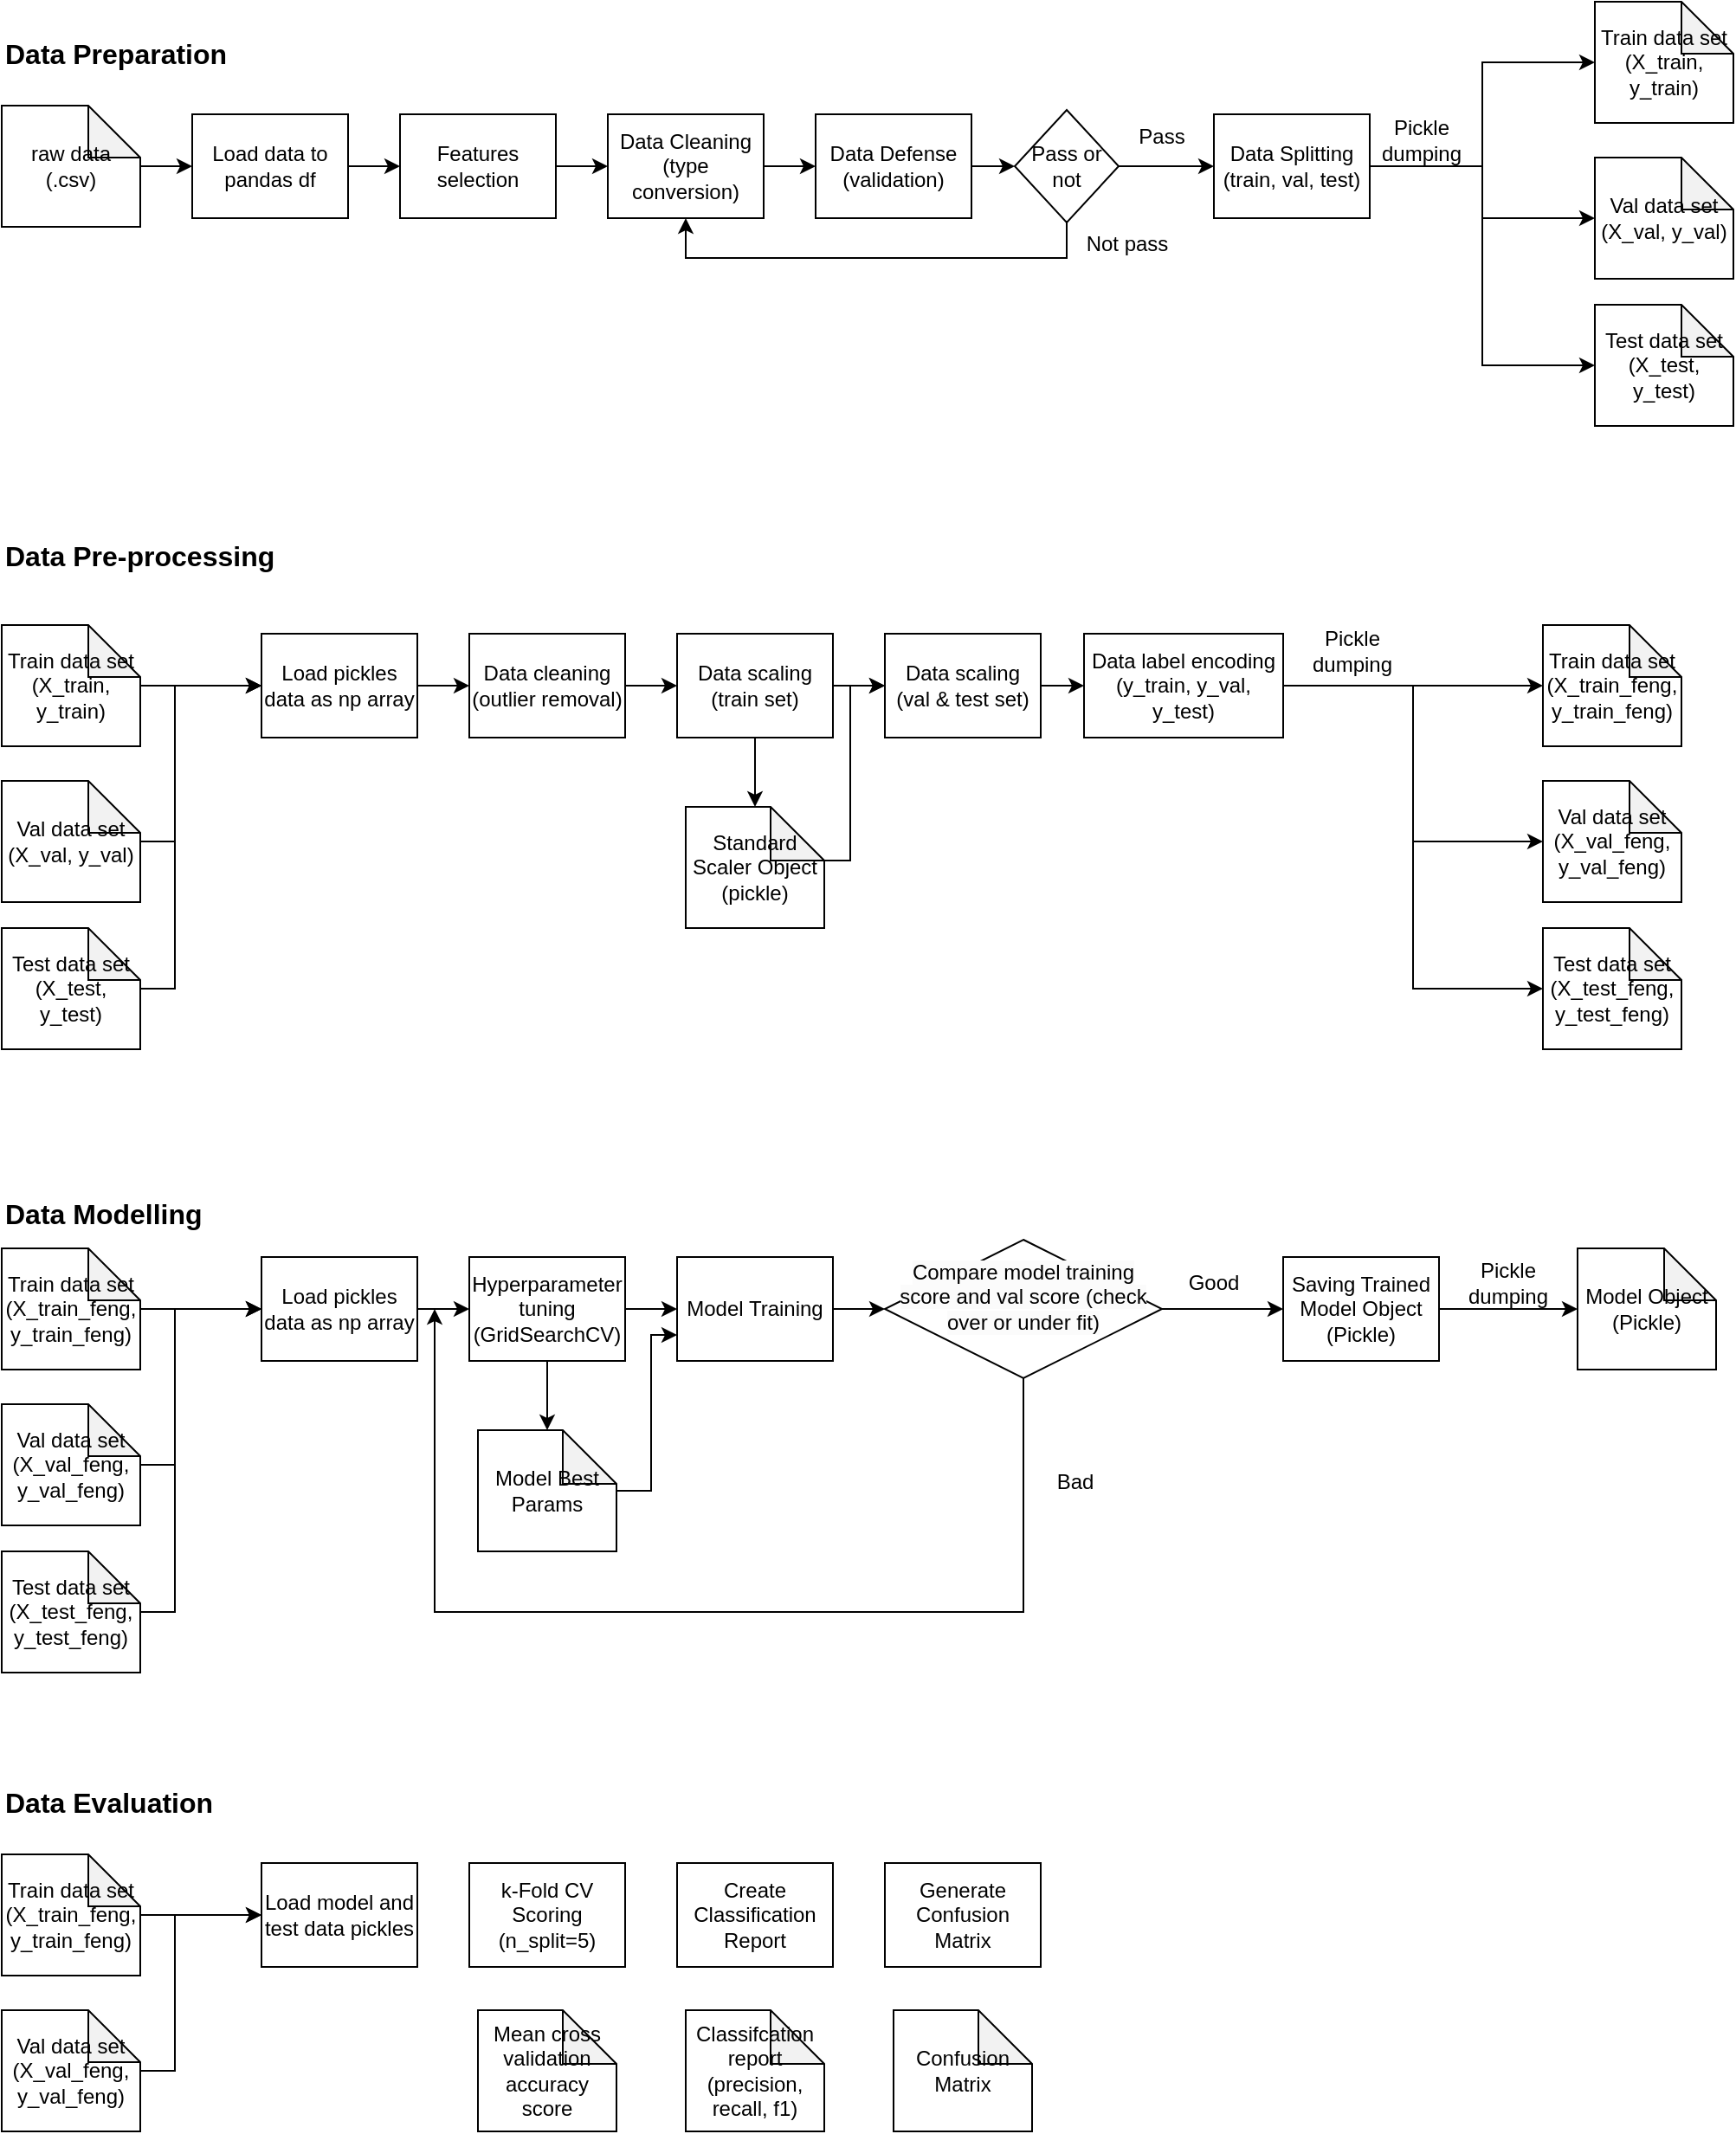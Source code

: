 <mxfile version="21.1.2" type="device">
  <diagram name="Page-1" id="5szokbVwhLIGnRON277v">
    <mxGraphModel dx="780" dy="496" grid="1" gridSize="10" guides="1" tooltips="1" connect="1" arrows="1" fold="1" page="1" pageScale="1" pageWidth="850" pageHeight="1100" math="0" shadow="0">
      <root>
        <mxCell id="0" />
        <mxCell id="1" parent="0" />
        <mxCell id="FIEwbnnkpm_DA1PKMncd-22" style="edgeStyle=orthogonalEdgeStyle;rounded=0;orthogonalLoop=1;jettySize=auto;html=1;entryX=0;entryY=0.5;entryDx=0;entryDy=0;" parent="1" source="FIEwbnnkpm_DA1PKMncd-1" target="FIEwbnnkpm_DA1PKMncd-10" edge="1">
          <mxGeometry relative="1" as="geometry" />
        </mxCell>
        <mxCell id="FIEwbnnkpm_DA1PKMncd-1" value="Load data to pandas df" style="rounded=0;whiteSpace=wrap;html=1;" parent="1" vertex="1">
          <mxGeometry x="150" y="125" width="90" height="60" as="geometry" />
        </mxCell>
        <mxCell id="FIEwbnnkpm_DA1PKMncd-2" value="Data Preparation" style="text;html=1;strokeColor=none;fillColor=none;align=left;verticalAlign=middle;whiteSpace=wrap;rounded=0;fontStyle=1;fontSize=16;" parent="1" vertex="1">
          <mxGeometry x="40" y="80" width="140" height="20" as="geometry" />
        </mxCell>
        <mxCell id="FIEwbnnkpm_DA1PKMncd-3" value="Data Pre-processing" style="text;html=1;strokeColor=none;fillColor=none;align=left;verticalAlign=middle;whiteSpace=wrap;rounded=0;fontStyle=1;fontSize=16;" parent="1" vertex="1">
          <mxGeometry x="40" y="370" width="170" height="20" as="geometry" />
        </mxCell>
        <mxCell id="FIEwbnnkpm_DA1PKMncd-4" value="Data Modelling" style="text;html=1;strokeColor=none;fillColor=none;align=left;verticalAlign=middle;whiteSpace=wrap;rounded=0;fontStyle=1;fontSize=16;" parent="1" vertex="1">
          <mxGeometry x="40" y="750" width="170" height="20" as="geometry" />
        </mxCell>
        <mxCell id="FIEwbnnkpm_DA1PKMncd-5" value="Data Evaluation" style="text;html=1;strokeColor=none;fillColor=none;align=left;verticalAlign=middle;whiteSpace=wrap;rounded=0;fontStyle=1;fontSize=16;" parent="1" vertex="1">
          <mxGeometry x="40" y="1090" width="170" height="20" as="geometry" />
        </mxCell>
        <mxCell id="FIEwbnnkpm_DA1PKMncd-6" style="edgeStyle=orthogonalEdgeStyle;rounded=0;orthogonalLoop=1;jettySize=auto;html=1;exitX=0.5;exitY=1;exitDx=0;exitDy=0;" parent="1" source="FIEwbnnkpm_DA1PKMncd-1" target="FIEwbnnkpm_DA1PKMncd-1" edge="1">
          <mxGeometry relative="1" as="geometry" />
        </mxCell>
        <mxCell id="FIEwbnnkpm_DA1PKMncd-8" style="edgeStyle=orthogonalEdgeStyle;rounded=0;orthogonalLoop=1;jettySize=auto;html=1;entryX=0;entryY=0.5;entryDx=0;entryDy=0;" parent="1" source="FIEwbnnkpm_DA1PKMncd-7" target="FIEwbnnkpm_DA1PKMncd-1" edge="1">
          <mxGeometry relative="1" as="geometry" />
        </mxCell>
        <mxCell id="FIEwbnnkpm_DA1PKMncd-7" value="raw data (.csv)" style="shape=note;whiteSpace=wrap;html=1;backgroundOutline=1;darkOpacity=0.05;" parent="1" vertex="1">
          <mxGeometry x="40" y="120" width="80" height="70" as="geometry" />
        </mxCell>
        <mxCell id="FIEwbnnkpm_DA1PKMncd-9" style="edgeStyle=orthogonalEdgeStyle;rounded=0;orthogonalLoop=1;jettySize=auto;html=1;exitX=0.5;exitY=1;exitDx=0;exitDy=0;" parent="1" source="FIEwbnnkpm_DA1PKMncd-1" target="FIEwbnnkpm_DA1PKMncd-1" edge="1">
          <mxGeometry relative="1" as="geometry" />
        </mxCell>
        <mxCell id="FIEwbnnkpm_DA1PKMncd-23" style="edgeStyle=orthogonalEdgeStyle;rounded=0;orthogonalLoop=1;jettySize=auto;html=1;entryX=0;entryY=0.5;entryDx=0;entryDy=0;" parent="1" source="FIEwbnnkpm_DA1PKMncd-10" target="FIEwbnnkpm_DA1PKMncd-21" edge="1">
          <mxGeometry relative="1" as="geometry" />
        </mxCell>
        <mxCell id="FIEwbnnkpm_DA1PKMncd-10" value="Features selection" style="rounded=0;whiteSpace=wrap;html=1;" parent="1" vertex="1">
          <mxGeometry x="270" y="125" width="90" height="60" as="geometry" />
        </mxCell>
        <mxCell id="FIEwbnnkpm_DA1PKMncd-25" style="edgeStyle=orthogonalEdgeStyle;rounded=0;orthogonalLoop=1;jettySize=auto;html=1;entryX=0;entryY=0.5;entryDx=0;entryDy=0;" parent="1" source="FIEwbnnkpm_DA1PKMncd-11" target="FIEwbnnkpm_DA1PKMncd-20" edge="1">
          <mxGeometry relative="1" as="geometry" />
        </mxCell>
        <mxCell id="FIEwbnnkpm_DA1PKMncd-11" value="Data Defense (validation)" style="rounded=0;whiteSpace=wrap;html=1;" parent="1" vertex="1">
          <mxGeometry x="510" y="125" width="90" height="60" as="geometry" />
        </mxCell>
        <mxCell id="FIEwbnnkpm_DA1PKMncd-17" style="edgeStyle=orthogonalEdgeStyle;rounded=0;orthogonalLoop=1;jettySize=auto;html=1;exitX=1;exitY=0.5;exitDx=0;exitDy=0;entryX=0;entryY=0.5;entryDx=0;entryDy=0;entryPerimeter=0;" parent="1" source="FIEwbnnkpm_DA1PKMncd-12" target="FIEwbnnkpm_DA1PKMncd-13" edge="1">
          <mxGeometry relative="1" as="geometry" />
        </mxCell>
        <mxCell id="FIEwbnnkpm_DA1PKMncd-18" style="edgeStyle=orthogonalEdgeStyle;rounded=0;orthogonalLoop=1;jettySize=auto;html=1;exitX=1;exitY=0.5;exitDx=0;exitDy=0;entryX=0;entryY=0.5;entryDx=0;entryDy=0;entryPerimeter=0;" parent="1" source="FIEwbnnkpm_DA1PKMncd-12" target="FIEwbnnkpm_DA1PKMncd-15" edge="1">
          <mxGeometry relative="1" as="geometry" />
        </mxCell>
        <mxCell id="FIEwbnnkpm_DA1PKMncd-19" style="edgeStyle=orthogonalEdgeStyle;rounded=0;orthogonalLoop=1;jettySize=auto;html=1;exitX=1;exitY=0.5;exitDx=0;exitDy=0;entryX=0;entryY=0.5;entryDx=0;entryDy=0;entryPerimeter=0;" parent="1" source="FIEwbnnkpm_DA1PKMncd-12" target="FIEwbnnkpm_DA1PKMncd-16" edge="1">
          <mxGeometry relative="1" as="geometry" />
        </mxCell>
        <mxCell id="FIEwbnnkpm_DA1PKMncd-12" value="Data Splitting (train, val, test)" style="rounded=0;whiteSpace=wrap;html=1;" parent="1" vertex="1">
          <mxGeometry x="740" y="125" width="90" height="60" as="geometry" />
        </mxCell>
        <mxCell id="FIEwbnnkpm_DA1PKMncd-13" value="Train data set (X_train, y_train)" style="shape=note;whiteSpace=wrap;html=1;backgroundOutline=1;darkOpacity=0.05;" parent="1" vertex="1">
          <mxGeometry x="960" y="60" width="80" height="70" as="geometry" />
        </mxCell>
        <mxCell id="FIEwbnnkpm_DA1PKMncd-15" value="Val data set&lt;br&gt;(X_val, y_val)" style="shape=note;whiteSpace=wrap;html=1;backgroundOutline=1;darkOpacity=0.05;" parent="1" vertex="1">
          <mxGeometry x="960" y="150" width="80" height="70" as="geometry" />
        </mxCell>
        <mxCell id="FIEwbnnkpm_DA1PKMncd-16" value="Test data set&lt;br&gt;(X_test, y_test)" style="shape=note;whiteSpace=wrap;html=1;backgroundOutline=1;darkOpacity=0.05;" parent="1" vertex="1">
          <mxGeometry x="960" y="235" width="80" height="70" as="geometry" />
        </mxCell>
        <mxCell id="FIEwbnnkpm_DA1PKMncd-26" style="edgeStyle=orthogonalEdgeStyle;rounded=0;orthogonalLoop=1;jettySize=auto;html=1;entryX=0;entryY=0.5;entryDx=0;entryDy=0;exitX=1;exitY=0.5;exitDx=0;exitDy=0;" parent="1" source="FIEwbnnkpm_DA1PKMncd-20" target="FIEwbnnkpm_DA1PKMncd-12" edge="1">
          <mxGeometry relative="1" as="geometry">
            <mxPoint x="710" y="155" as="sourcePoint" />
          </mxGeometry>
        </mxCell>
        <mxCell id="FIEwbnnkpm_DA1PKMncd-27" style="edgeStyle=orthogonalEdgeStyle;rounded=0;orthogonalLoop=1;jettySize=auto;html=1;entryX=0.5;entryY=1;entryDx=0;entryDy=0;" parent="1" source="FIEwbnnkpm_DA1PKMncd-20" target="FIEwbnnkpm_DA1PKMncd-21" edge="1">
          <mxGeometry relative="1" as="geometry">
            <Array as="points">
              <mxPoint x="655" y="208" />
              <mxPoint x="435" y="208" />
            </Array>
          </mxGeometry>
        </mxCell>
        <mxCell id="FIEwbnnkpm_DA1PKMncd-20" value="Pass or not" style="rhombus;whiteSpace=wrap;html=1;" parent="1" vertex="1">
          <mxGeometry x="625" y="122.5" width="60" height="65" as="geometry" />
        </mxCell>
        <mxCell id="FIEwbnnkpm_DA1PKMncd-24" style="edgeStyle=orthogonalEdgeStyle;rounded=0;orthogonalLoop=1;jettySize=auto;html=1;entryX=0;entryY=0.5;entryDx=0;entryDy=0;" parent="1" source="FIEwbnnkpm_DA1PKMncd-21" target="FIEwbnnkpm_DA1PKMncd-11" edge="1">
          <mxGeometry relative="1" as="geometry" />
        </mxCell>
        <mxCell id="FIEwbnnkpm_DA1PKMncd-21" value="Data Cleaning (type conversion)" style="rounded=0;whiteSpace=wrap;html=1;" parent="1" vertex="1">
          <mxGeometry x="390" y="125" width="90" height="60" as="geometry" />
        </mxCell>
        <mxCell id="FIEwbnnkpm_DA1PKMncd-28" value="Pass" style="text;html=1;strokeColor=none;fillColor=none;align=center;verticalAlign=middle;whiteSpace=wrap;rounded=0;" parent="1" vertex="1">
          <mxGeometry x="680" y="122.5" width="60" height="30" as="geometry" />
        </mxCell>
        <mxCell id="FIEwbnnkpm_DA1PKMncd-29" value="Not pass" style="text;html=1;strokeColor=none;fillColor=none;align=center;verticalAlign=middle;whiteSpace=wrap;rounded=0;" parent="1" vertex="1">
          <mxGeometry x="660" y="185" width="60" height="30" as="geometry" />
        </mxCell>
        <mxCell id="FIEwbnnkpm_DA1PKMncd-30" value="Pickle dumping" style="text;html=1;strokeColor=none;fillColor=none;align=center;verticalAlign=middle;whiteSpace=wrap;rounded=0;" parent="1" vertex="1">
          <mxGeometry x="830" y="125" width="60" height="30" as="geometry" />
        </mxCell>
        <mxCell id="FIEwbnnkpm_DA1PKMncd-38" style="edgeStyle=orthogonalEdgeStyle;rounded=0;orthogonalLoop=1;jettySize=auto;html=1;entryX=0;entryY=0.5;entryDx=0;entryDy=0;" parent="1" source="FIEwbnnkpm_DA1PKMncd-31" target="FIEwbnnkpm_DA1PKMncd-37" edge="1">
          <mxGeometry relative="1" as="geometry" />
        </mxCell>
        <mxCell id="FIEwbnnkpm_DA1PKMncd-31" value="Train data set (X_train, y_train)" style="shape=note;whiteSpace=wrap;html=1;backgroundOutline=1;darkOpacity=0.05;" parent="1" vertex="1">
          <mxGeometry x="40" y="420" width="80" height="70" as="geometry" />
        </mxCell>
        <mxCell id="FIEwbnnkpm_DA1PKMncd-39" style="edgeStyle=orthogonalEdgeStyle;rounded=0;orthogonalLoop=1;jettySize=auto;html=1;entryX=0;entryY=0.5;entryDx=0;entryDy=0;" parent="1" source="FIEwbnnkpm_DA1PKMncd-32" target="FIEwbnnkpm_DA1PKMncd-37" edge="1">
          <mxGeometry relative="1" as="geometry">
            <mxPoint x="190" y="450" as="targetPoint" />
            <Array as="points">
              <mxPoint x="140" y="545" />
              <mxPoint x="140" y="455" />
            </Array>
          </mxGeometry>
        </mxCell>
        <mxCell id="FIEwbnnkpm_DA1PKMncd-32" value="Val data set&lt;br&gt;(X_val, y_val)" style="shape=note;whiteSpace=wrap;html=1;backgroundOutline=1;darkOpacity=0.05;" parent="1" vertex="1">
          <mxGeometry x="40" y="510" width="80" height="70" as="geometry" />
        </mxCell>
        <mxCell id="FIEwbnnkpm_DA1PKMncd-40" style="edgeStyle=orthogonalEdgeStyle;rounded=0;orthogonalLoop=1;jettySize=auto;html=1;entryX=0;entryY=0.5;entryDx=0;entryDy=0;" parent="1" source="FIEwbnnkpm_DA1PKMncd-33" target="FIEwbnnkpm_DA1PKMncd-37" edge="1">
          <mxGeometry relative="1" as="geometry">
            <Array as="points">
              <mxPoint x="140" y="630" />
              <mxPoint x="140" y="455" />
            </Array>
          </mxGeometry>
        </mxCell>
        <mxCell id="FIEwbnnkpm_DA1PKMncd-33" value="Test data set&lt;br&gt;(X_test, y_test)" style="shape=note;whiteSpace=wrap;html=1;backgroundOutline=1;darkOpacity=0.05;" parent="1" vertex="1">
          <mxGeometry x="40" y="595" width="80" height="70" as="geometry" />
        </mxCell>
        <mxCell id="FIEwbnnkpm_DA1PKMncd-53" style="edgeStyle=orthogonalEdgeStyle;rounded=0;orthogonalLoop=1;jettySize=auto;html=1;entryX=0;entryY=0.5;entryDx=0;entryDy=0;" parent="1" source="FIEwbnnkpm_DA1PKMncd-37" target="FIEwbnnkpm_DA1PKMncd-41" edge="1">
          <mxGeometry relative="1" as="geometry" />
        </mxCell>
        <mxCell id="FIEwbnnkpm_DA1PKMncd-37" value="Load pickles data as np array" style="rounded=0;whiteSpace=wrap;html=1;" parent="1" vertex="1">
          <mxGeometry x="190" y="425" width="90" height="60" as="geometry" />
        </mxCell>
        <mxCell id="FIEwbnnkpm_DA1PKMncd-54" style="edgeStyle=orthogonalEdgeStyle;rounded=0;orthogonalLoop=1;jettySize=auto;html=1;entryX=0;entryY=0.5;entryDx=0;entryDy=0;" parent="1" source="FIEwbnnkpm_DA1PKMncd-41" target="FIEwbnnkpm_DA1PKMncd-42" edge="1">
          <mxGeometry relative="1" as="geometry" />
        </mxCell>
        <mxCell id="FIEwbnnkpm_DA1PKMncd-41" value="Data cleaning (outlier removal)" style="rounded=0;whiteSpace=wrap;html=1;" parent="1" vertex="1">
          <mxGeometry x="310" y="425" width="90" height="60" as="geometry" />
        </mxCell>
        <mxCell id="FIEwbnnkpm_DA1PKMncd-55" style="edgeStyle=orthogonalEdgeStyle;rounded=0;orthogonalLoop=1;jettySize=auto;html=1;entryX=0;entryY=0.5;entryDx=0;entryDy=0;" parent="1" source="FIEwbnnkpm_DA1PKMncd-42" target="FIEwbnnkpm_DA1PKMncd-44" edge="1">
          <mxGeometry relative="1" as="geometry" />
        </mxCell>
        <mxCell id="FIEwbnnkpm_DA1PKMncd-57" style="edgeStyle=orthogonalEdgeStyle;rounded=0;orthogonalLoop=1;jettySize=auto;html=1;entryX=0.5;entryY=0;entryDx=0;entryDy=0;entryPerimeter=0;" parent="1" source="FIEwbnnkpm_DA1PKMncd-42" target="FIEwbnnkpm_DA1PKMncd-43" edge="1">
          <mxGeometry relative="1" as="geometry" />
        </mxCell>
        <mxCell id="FIEwbnnkpm_DA1PKMncd-42" value="Data scaling (train set)" style="rounded=0;whiteSpace=wrap;html=1;" parent="1" vertex="1">
          <mxGeometry x="430" y="425" width="90" height="60" as="geometry" />
        </mxCell>
        <mxCell id="FIEwbnnkpm_DA1PKMncd-58" style="edgeStyle=orthogonalEdgeStyle;rounded=0;orthogonalLoop=1;jettySize=auto;html=1;exitX=0;exitY=0;exitDx=80;exitDy=31;exitPerimeter=0;entryX=0;entryY=0.5;entryDx=0;entryDy=0;" parent="1" source="FIEwbnnkpm_DA1PKMncd-43" target="FIEwbnnkpm_DA1PKMncd-44" edge="1">
          <mxGeometry relative="1" as="geometry">
            <Array as="points">
              <mxPoint x="530" y="556" />
              <mxPoint x="530" y="455" />
            </Array>
          </mxGeometry>
        </mxCell>
        <mxCell id="FIEwbnnkpm_DA1PKMncd-43" value="Standard Scaler Object (pickle)" style="shape=note;whiteSpace=wrap;html=1;backgroundOutline=1;darkOpacity=0.05;size=31;" parent="1" vertex="1">
          <mxGeometry x="435" y="525" width="80" height="70" as="geometry" />
        </mxCell>
        <mxCell id="FIEwbnnkpm_DA1PKMncd-56" value="" style="edgeStyle=orthogonalEdgeStyle;rounded=0;orthogonalLoop=1;jettySize=auto;html=1;" parent="1" source="FIEwbnnkpm_DA1PKMncd-44" target="FIEwbnnkpm_DA1PKMncd-45" edge="1">
          <mxGeometry relative="1" as="geometry">
            <Array as="points">
              <mxPoint x="660" y="455" />
              <mxPoint x="660" y="455" />
            </Array>
          </mxGeometry>
        </mxCell>
        <mxCell id="FIEwbnnkpm_DA1PKMncd-44" value="Data scaling (val &amp;amp; test set)" style="rounded=0;whiteSpace=wrap;html=1;" parent="1" vertex="1">
          <mxGeometry x="550" y="425" width="90" height="60" as="geometry" />
        </mxCell>
        <mxCell id="FIEwbnnkpm_DA1PKMncd-45" value="Data label encoding (y_train, y_val, y_test)" style="rounded=0;whiteSpace=wrap;html=1;" parent="1" vertex="1">
          <mxGeometry x="665" y="425" width="115" height="60" as="geometry" />
        </mxCell>
        <mxCell id="FIEwbnnkpm_DA1PKMncd-46" style="edgeStyle=orthogonalEdgeStyle;rounded=0;orthogonalLoop=1;jettySize=auto;html=1;entryX=0;entryY=0.5;entryDx=0;entryDy=0;entryPerimeter=0;exitX=1;exitY=0.5;exitDx=0;exitDy=0;" parent="1" source="FIEwbnnkpm_DA1PKMncd-45" target="FIEwbnnkpm_DA1PKMncd-49" edge="1">
          <mxGeometry relative="1" as="geometry">
            <mxPoint x="780" y="560" as="sourcePoint" />
          </mxGeometry>
        </mxCell>
        <mxCell id="FIEwbnnkpm_DA1PKMncd-47" style="edgeStyle=orthogonalEdgeStyle;rounded=0;orthogonalLoop=1;jettySize=auto;html=1;entryX=0;entryY=0.5;entryDx=0;entryDy=0;entryPerimeter=0;exitX=1;exitY=0.5;exitDx=0;exitDy=0;" parent="1" source="FIEwbnnkpm_DA1PKMncd-45" target="FIEwbnnkpm_DA1PKMncd-50" edge="1">
          <mxGeometry relative="1" as="geometry">
            <mxPoint x="810" y="550" as="sourcePoint" />
          </mxGeometry>
        </mxCell>
        <mxCell id="FIEwbnnkpm_DA1PKMncd-48" style="edgeStyle=orthogonalEdgeStyle;rounded=0;orthogonalLoop=1;jettySize=auto;html=1;exitX=1;exitY=0.5;exitDx=0;exitDy=0;entryX=0;entryY=0.5;entryDx=0;entryDy=0;entryPerimeter=0;" parent="1" source="FIEwbnnkpm_DA1PKMncd-45" target="FIEwbnnkpm_DA1PKMncd-51" edge="1">
          <mxGeometry relative="1" as="geometry">
            <mxPoint x="800" y="465" as="sourcePoint" />
          </mxGeometry>
        </mxCell>
        <mxCell id="FIEwbnnkpm_DA1PKMncd-49" value="Train data set (X_train_feng, y_train_feng)" style="shape=note;whiteSpace=wrap;html=1;backgroundOutline=1;darkOpacity=0.05;" parent="1" vertex="1">
          <mxGeometry x="930" y="420" width="80" height="70" as="geometry" />
        </mxCell>
        <mxCell id="FIEwbnnkpm_DA1PKMncd-50" value="Val data set&lt;br&gt;(X_val_feng, y_val_feng)" style="shape=note;whiteSpace=wrap;html=1;backgroundOutline=1;darkOpacity=0.05;" parent="1" vertex="1">
          <mxGeometry x="930" y="510" width="80" height="70" as="geometry" />
        </mxCell>
        <mxCell id="FIEwbnnkpm_DA1PKMncd-51" value="Test data set&lt;br&gt;(X_test_feng, y_test_feng)" style="shape=note;whiteSpace=wrap;html=1;backgroundOutline=1;darkOpacity=0.05;" parent="1" vertex="1">
          <mxGeometry x="930" y="595" width="80" height="70" as="geometry" />
        </mxCell>
        <mxCell id="FIEwbnnkpm_DA1PKMncd-52" value="Pickle dumping" style="text;html=1;strokeColor=none;fillColor=none;align=center;verticalAlign=middle;whiteSpace=wrap;rounded=0;" parent="1" vertex="1">
          <mxGeometry x="790" y="420" width="60" height="30" as="geometry" />
        </mxCell>
        <mxCell id="oqRwIWC4eqNmmjHfAX_Z-1" style="edgeStyle=orthogonalEdgeStyle;rounded=0;orthogonalLoop=1;jettySize=auto;html=1;entryX=0;entryY=0.5;entryDx=0;entryDy=0;" parent="1" source="oqRwIWC4eqNmmjHfAX_Z-2" target="oqRwIWC4eqNmmjHfAX_Z-7" edge="1">
          <mxGeometry relative="1" as="geometry" />
        </mxCell>
        <mxCell id="oqRwIWC4eqNmmjHfAX_Z-2" value="Train data set (X_train_feng, y_train_feng)" style="shape=note;whiteSpace=wrap;html=1;backgroundOutline=1;darkOpacity=0.05;size=30;" parent="1" vertex="1">
          <mxGeometry x="40" y="780" width="80" height="70" as="geometry" />
        </mxCell>
        <mxCell id="oqRwIWC4eqNmmjHfAX_Z-3" style="edgeStyle=orthogonalEdgeStyle;rounded=0;orthogonalLoop=1;jettySize=auto;html=1;entryX=0;entryY=0.5;entryDx=0;entryDy=0;" parent="1" source="oqRwIWC4eqNmmjHfAX_Z-4" target="oqRwIWC4eqNmmjHfAX_Z-7" edge="1">
          <mxGeometry relative="1" as="geometry">
            <mxPoint x="190" y="810" as="targetPoint" />
            <Array as="points">
              <mxPoint x="140" y="905" />
              <mxPoint x="140" y="815" />
            </Array>
          </mxGeometry>
        </mxCell>
        <mxCell id="oqRwIWC4eqNmmjHfAX_Z-4" value="Val data set&lt;br&gt;(X_val_feng, y_val_feng)" style="shape=note;whiteSpace=wrap;html=1;backgroundOutline=1;darkOpacity=0.05;" parent="1" vertex="1">
          <mxGeometry x="40" y="870" width="80" height="70" as="geometry" />
        </mxCell>
        <mxCell id="oqRwIWC4eqNmmjHfAX_Z-5" style="edgeStyle=orthogonalEdgeStyle;rounded=0;orthogonalLoop=1;jettySize=auto;html=1;entryX=0;entryY=0.5;entryDx=0;entryDy=0;" parent="1" source="oqRwIWC4eqNmmjHfAX_Z-6" target="oqRwIWC4eqNmmjHfAX_Z-7" edge="1">
          <mxGeometry relative="1" as="geometry">
            <Array as="points">
              <mxPoint x="140" y="990" />
              <mxPoint x="140" y="815" />
            </Array>
          </mxGeometry>
        </mxCell>
        <mxCell id="oqRwIWC4eqNmmjHfAX_Z-6" value="Test data set&lt;br&gt;(X_test_feng, y_test_feng)" style="shape=note;whiteSpace=wrap;html=1;backgroundOutline=1;darkOpacity=0.05;" parent="1" vertex="1">
          <mxGeometry x="40" y="955" width="80" height="70" as="geometry" />
        </mxCell>
        <mxCell id="oqRwIWC4eqNmmjHfAX_Z-13" style="edgeStyle=orthogonalEdgeStyle;rounded=0;orthogonalLoop=1;jettySize=auto;html=1;entryX=0;entryY=0.5;entryDx=0;entryDy=0;" parent="1" source="oqRwIWC4eqNmmjHfAX_Z-7" target="oqRwIWC4eqNmmjHfAX_Z-9" edge="1">
          <mxGeometry relative="1" as="geometry" />
        </mxCell>
        <mxCell id="oqRwIWC4eqNmmjHfAX_Z-7" value="Load pickles data as np array" style="rounded=0;whiteSpace=wrap;html=1;" parent="1" vertex="1">
          <mxGeometry x="190" y="785" width="90" height="60" as="geometry" />
        </mxCell>
        <mxCell id="oqRwIWC4eqNmmjHfAX_Z-12" style="edgeStyle=orthogonalEdgeStyle;rounded=0;orthogonalLoop=1;jettySize=auto;html=1;entryX=0.5;entryY=0;entryDx=0;entryDy=0;entryPerimeter=0;" parent="1" source="oqRwIWC4eqNmmjHfAX_Z-9" target="oqRwIWC4eqNmmjHfAX_Z-11" edge="1">
          <mxGeometry relative="1" as="geometry" />
        </mxCell>
        <mxCell id="oqRwIWC4eqNmmjHfAX_Z-15" style="edgeStyle=orthogonalEdgeStyle;rounded=0;orthogonalLoop=1;jettySize=auto;html=1;entryX=0;entryY=0.5;entryDx=0;entryDy=0;" parent="1" source="oqRwIWC4eqNmmjHfAX_Z-9" target="oqRwIWC4eqNmmjHfAX_Z-14" edge="1">
          <mxGeometry relative="1" as="geometry" />
        </mxCell>
        <mxCell id="oqRwIWC4eqNmmjHfAX_Z-9" value="Hyperparameter tuning (GridSearchCV)" style="rounded=0;whiteSpace=wrap;html=1;" parent="1" vertex="1">
          <mxGeometry x="310" y="785" width="90" height="60" as="geometry" />
        </mxCell>
        <mxCell id="oqRwIWC4eqNmmjHfAX_Z-16" style="edgeStyle=orthogonalEdgeStyle;rounded=0;orthogonalLoop=1;jettySize=auto;html=1;entryX=0;entryY=0.75;entryDx=0;entryDy=0;" parent="1" source="oqRwIWC4eqNmmjHfAX_Z-11" target="oqRwIWC4eqNmmjHfAX_Z-14" edge="1">
          <mxGeometry relative="1" as="geometry">
            <Array as="points">
              <mxPoint x="415" y="920" />
              <mxPoint x="415" y="830" />
            </Array>
          </mxGeometry>
        </mxCell>
        <mxCell id="oqRwIWC4eqNmmjHfAX_Z-11" value="Model Best Params" style="shape=note;whiteSpace=wrap;html=1;backgroundOutline=1;darkOpacity=0.05;size=31;" parent="1" vertex="1">
          <mxGeometry x="315" y="885" width="80" height="70" as="geometry" />
        </mxCell>
        <mxCell id="oqRwIWC4eqNmmjHfAX_Z-21" style="edgeStyle=orthogonalEdgeStyle;rounded=0;orthogonalLoop=1;jettySize=auto;html=1;entryX=0;entryY=0.5;entryDx=0;entryDy=0;" parent="1" source="oqRwIWC4eqNmmjHfAX_Z-14" target="oqRwIWC4eqNmmjHfAX_Z-19" edge="1">
          <mxGeometry relative="1" as="geometry" />
        </mxCell>
        <mxCell id="oqRwIWC4eqNmmjHfAX_Z-14" value="Model Training" style="rounded=0;whiteSpace=wrap;html=1;" parent="1" vertex="1">
          <mxGeometry x="430" y="785" width="90" height="60" as="geometry" />
        </mxCell>
        <mxCell id="oqRwIWC4eqNmmjHfAX_Z-22" style="edgeStyle=orthogonalEdgeStyle;rounded=0;orthogonalLoop=1;jettySize=auto;html=1;" parent="1" source="oqRwIWC4eqNmmjHfAX_Z-19" edge="1">
          <mxGeometry relative="1" as="geometry">
            <mxPoint x="290.0" y="815" as="targetPoint" />
            <Array as="points">
              <mxPoint x="630" y="990" />
              <mxPoint x="290" y="990" />
            </Array>
          </mxGeometry>
        </mxCell>
        <mxCell id="oqRwIWC4eqNmmjHfAX_Z-29" style="edgeStyle=orthogonalEdgeStyle;rounded=0;orthogonalLoop=1;jettySize=auto;html=1;entryX=0;entryY=0.5;entryDx=0;entryDy=0;" parent="1" source="oqRwIWC4eqNmmjHfAX_Z-19" target="oqRwIWC4eqNmmjHfAX_Z-23" edge="1">
          <mxGeometry relative="1" as="geometry" />
        </mxCell>
        <mxCell id="oqRwIWC4eqNmmjHfAX_Z-19" value="&#xa;&lt;span style=&quot;color: rgb(0, 0, 0); font-family: Helvetica; font-size: 12px; font-style: normal; font-variant-ligatures: normal; font-variant-caps: normal; font-weight: 400; letter-spacing: normal; orphans: 2; text-align: center; text-indent: 0px; text-transform: none; widows: 2; word-spacing: 0px; -webkit-text-stroke-width: 0px; background-color: rgb(251, 251, 251); text-decoration-thickness: initial; text-decoration-style: initial; text-decoration-color: initial; float: none; display: inline !important;&quot;&gt;Compare model training score and val score (check over or under fit)&lt;/span&gt;&#xa;&#xa;" style="rhombus;whiteSpace=wrap;html=1;" parent="1" vertex="1">
          <mxGeometry x="550" y="775" width="160" height="80" as="geometry" />
        </mxCell>
        <mxCell id="oqRwIWC4eqNmmjHfAX_Z-26" style="edgeStyle=orthogonalEdgeStyle;rounded=0;orthogonalLoop=1;jettySize=auto;html=1;entryX=0;entryY=0.5;entryDx=0;entryDy=0;entryPerimeter=0;" parent="1" source="oqRwIWC4eqNmmjHfAX_Z-23" target="oqRwIWC4eqNmmjHfAX_Z-25" edge="1">
          <mxGeometry relative="1" as="geometry" />
        </mxCell>
        <mxCell id="oqRwIWC4eqNmmjHfAX_Z-23" value="Saving Trained Model Object&lt;br&gt;(Pickle)" style="rounded=0;whiteSpace=wrap;html=1;" parent="1" vertex="1">
          <mxGeometry x="780" y="785" width="90" height="60" as="geometry" />
        </mxCell>
        <mxCell id="oqRwIWC4eqNmmjHfAX_Z-25" value="Model Object (Pickle)" style="shape=note;whiteSpace=wrap;html=1;backgroundOutline=1;darkOpacity=0.05;" parent="1" vertex="1">
          <mxGeometry x="950" y="780" width="80" height="70" as="geometry" />
        </mxCell>
        <mxCell id="oqRwIWC4eqNmmjHfAX_Z-28" value="Pickle dumping" style="text;html=1;strokeColor=none;fillColor=none;align=center;verticalAlign=middle;whiteSpace=wrap;rounded=0;" parent="1" vertex="1">
          <mxGeometry x="880" y="785" width="60" height="30" as="geometry" />
        </mxCell>
        <mxCell id="oqRwIWC4eqNmmjHfAX_Z-30" value="Good" style="text;html=1;strokeColor=none;fillColor=none;align=center;verticalAlign=middle;whiteSpace=wrap;rounded=0;" parent="1" vertex="1">
          <mxGeometry x="710" y="785" width="60" height="30" as="geometry" />
        </mxCell>
        <mxCell id="oqRwIWC4eqNmmjHfAX_Z-31" value="Bad" style="text;html=1;strokeColor=none;fillColor=none;align=center;verticalAlign=middle;whiteSpace=wrap;rounded=0;" parent="1" vertex="1">
          <mxGeometry x="630" y="900" width="60" height="30" as="geometry" />
        </mxCell>
        <mxCell id="oqRwIWC4eqNmmjHfAX_Z-39" style="edgeStyle=orthogonalEdgeStyle;rounded=0;orthogonalLoop=1;jettySize=auto;html=1;entryX=0;entryY=0.5;entryDx=0;entryDy=0;" parent="1" source="oqRwIWC4eqNmmjHfAX_Z-40" target="oqRwIWC4eqNmmjHfAX_Z-43" edge="1">
          <mxGeometry relative="1" as="geometry" />
        </mxCell>
        <mxCell id="oqRwIWC4eqNmmjHfAX_Z-40" value="Train data set (X_train_feng, y_train_feng)" style="shape=note;whiteSpace=wrap;html=1;backgroundOutline=1;darkOpacity=0.05;size=30;" parent="1" vertex="1">
          <mxGeometry x="40" y="1130" width="80" height="70" as="geometry" />
        </mxCell>
        <mxCell id="oqRwIWC4eqNmmjHfAX_Z-41" style="edgeStyle=orthogonalEdgeStyle;rounded=0;orthogonalLoop=1;jettySize=auto;html=1;entryX=0;entryY=0.5;entryDx=0;entryDy=0;" parent="1" source="oqRwIWC4eqNmmjHfAX_Z-42" target="oqRwIWC4eqNmmjHfAX_Z-43" edge="1">
          <mxGeometry relative="1" as="geometry">
            <mxPoint x="190" y="1160" as="targetPoint" />
            <Array as="points">
              <mxPoint x="140" y="1255" />
              <mxPoint x="140" y="1165" />
            </Array>
          </mxGeometry>
        </mxCell>
        <mxCell id="oqRwIWC4eqNmmjHfAX_Z-42" value="Val data set&lt;br&gt;(X_val_feng, y_val_feng)" style="shape=note;whiteSpace=wrap;html=1;backgroundOutline=1;darkOpacity=0.05;" parent="1" vertex="1">
          <mxGeometry x="40" y="1220" width="80" height="70" as="geometry" />
        </mxCell>
        <mxCell id="oqRwIWC4eqNmmjHfAX_Z-43" value="Load model and test data pickles" style="rounded=0;whiteSpace=wrap;html=1;" parent="1" vertex="1">
          <mxGeometry x="190" y="1135" width="90" height="60" as="geometry" />
        </mxCell>
        <mxCell id="oqRwIWC4eqNmmjHfAX_Z-49" value="k-Fold CV Scoring (n_split=5)" style="rounded=0;whiteSpace=wrap;html=1;" parent="1" vertex="1">
          <mxGeometry x="310" y="1135" width="90" height="60" as="geometry" />
        </mxCell>
        <mxCell id="oqRwIWC4eqNmmjHfAX_Z-50" value="Mean cross validation accuracy score" style="shape=note;whiteSpace=wrap;html=1;backgroundOutline=1;darkOpacity=0.05;size=31;" parent="1" vertex="1">
          <mxGeometry x="315" y="1220" width="80" height="70" as="geometry" />
        </mxCell>
        <mxCell id="oqRwIWC4eqNmmjHfAX_Z-51" value="Create Classification Report" style="rounded=0;whiteSpace=wrap;html=1;" parent="1" vertex="1">
          <mxGeometry x="430" y="1135" width="90" height="60" as="geometry" />
        </mxCell>
        <mxCell id="oqRwIWC4eqNmmjHfAX_Z-52" value="Classifcation report (precision, recall, f1)" style="shape=note;whiteSpace=wrap;html=1;backgroundOutline=1;darkOpacity=0.05;size=31;" parent="1" vertex="1">
          <mxGeometry x="435" y="1220" width="80" height="70" as="geometry" />
        </mxCell>
        <mxCell id="oqRwIWC4eqNmmjHfAX_Z-53" value="Generate Confusion Matrix" style="rounded=0;whiteSpace=wrap;html=1;" parent="1" vertex="1">
          <mxGeometry x="550" y="1135" width="90" height="60" as="geometry" />
        </mxCell>
        <mxCell id="oqRwIWC4eqNmmjHfAX_Z-54" value="Confusion Matrix" style="shape=note;whiteSpace=wrap;html=1;backgroundOutline=1;darkOpacity=0.05;size=31;" parent="1" vertex="1">
          <mxGeometry x="555" y="1220" width="80" height="70" as="geometry" />
        </mxCell>
      </root>
    </mxGraphModel>
  </diagram>
</mxfile>
